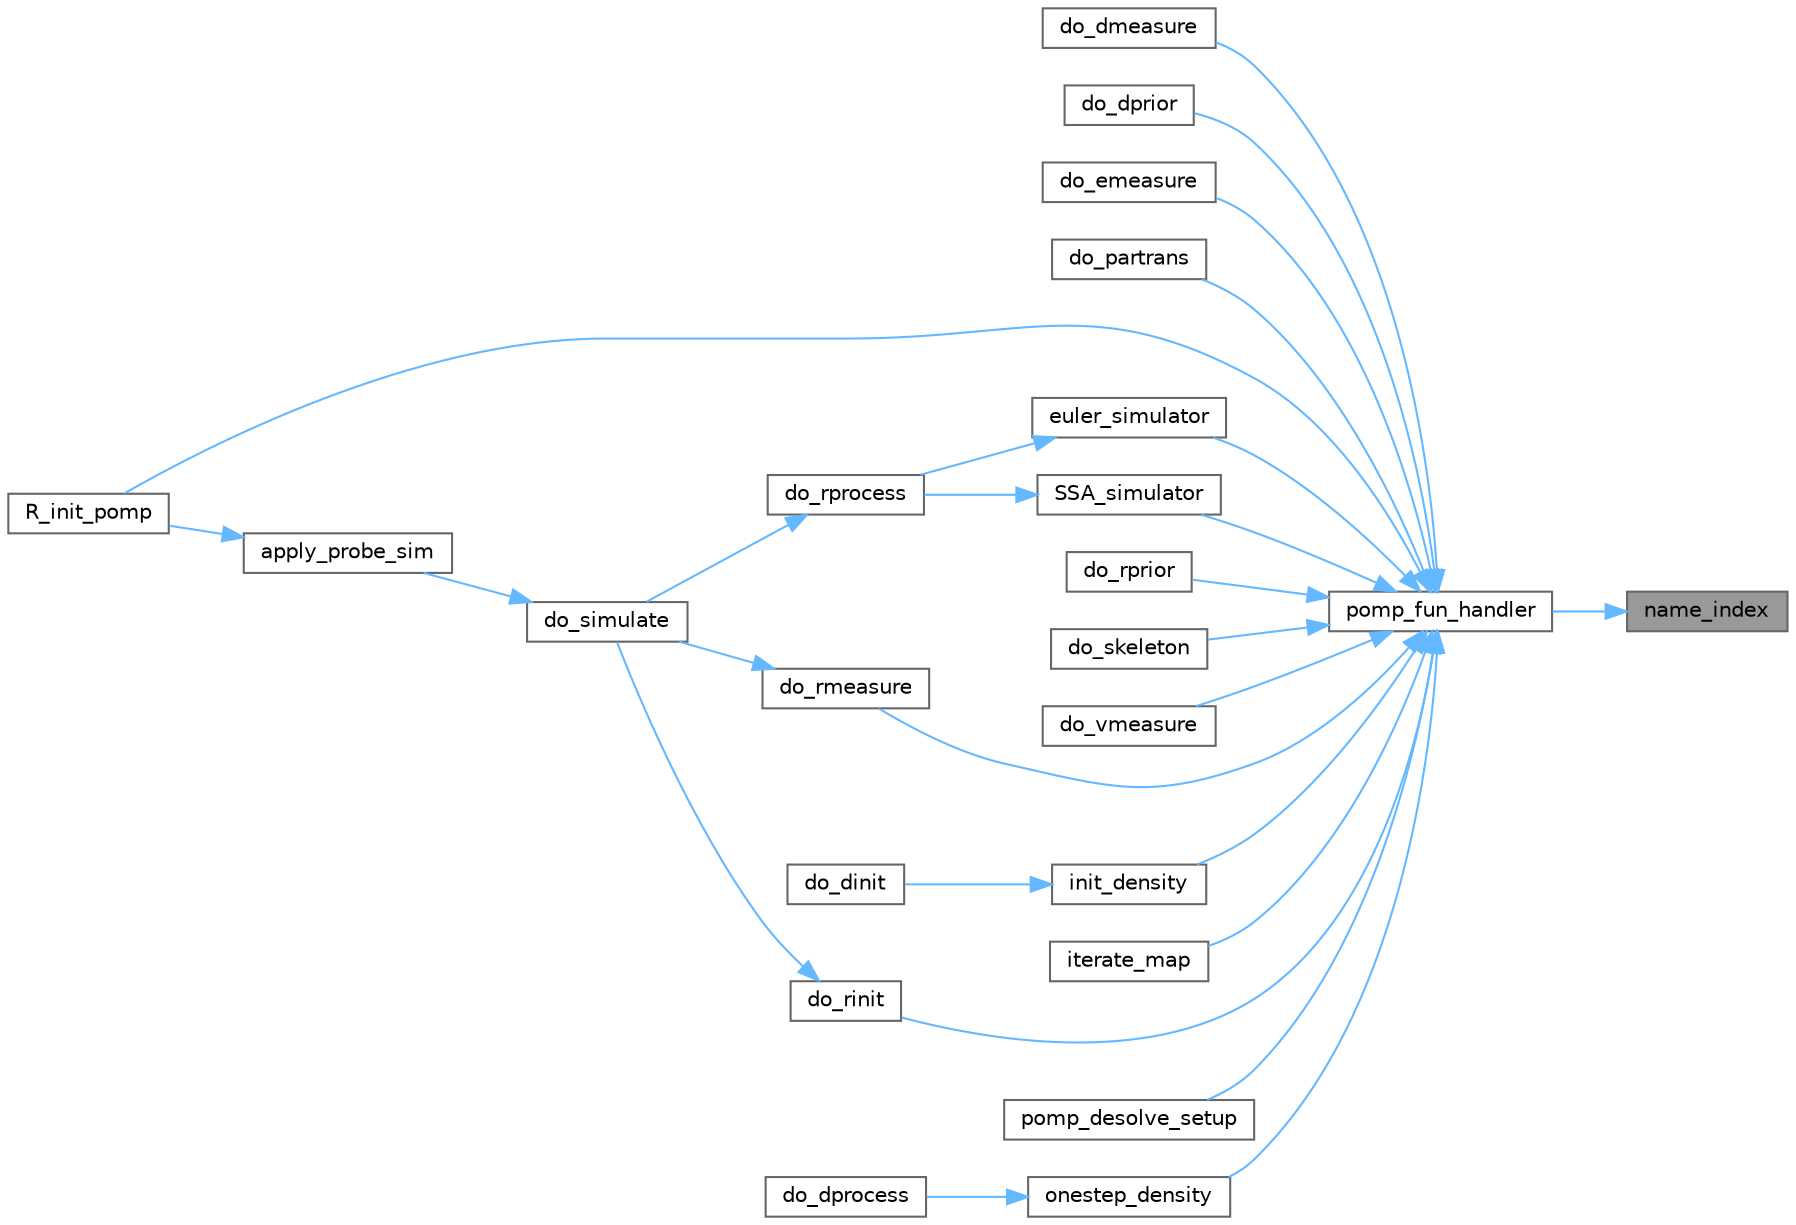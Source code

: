 digraph "name_index"
{
 // LATEX_PDF_SIZE
  bgcolor="transparent";
  edge [fontname=Helvetica,fontsize=10,labelfontname=Helvetica,labelfontsize=10];
  node [fontname=Helvetica,fontsize=10,shape=box,height=0.2,width=0.4];
  rankdir="RL";
  Node1 [id="Node000001",label="name_index",height=0.2,width=0.4,color="gray40", fillcolor="grey60", style="filled", fontcolor="black",tooltip=" "];
  Node1 -> Node2 [id="edge1_Node000001_Node000002",dir="back",color="steelblue1",style="solid",tooltip=" "];
  Node2 [id="Node000002",label="pomp_fun_handler",height=0.2,width=0.4,color="grey40", fillcolor="white", style="filled",URL="$pomp__fun_8c.html#a94db08f2d9f751e7832aaadb5ae6920e",tooltip=" "];
  Node2 -> Node3 [id="edge2_Node000002_Node000003",dir="back",color="steelblue1",style="solid",tooltip=" "];
  Node3 [id="Node000003",label="do_dmeasure",height=0.2,width=0.4,color="grey40", fillcolor="white", style="filled",URL="$dmeasure_8c.html#a326516e59ec4f791bcc752ef5f763c71",tooltip=" "];
  Node2 -> Node4 [id="edge3_Node000002_Node000004",dir="back",color="steelblue1",style="solid",tooltip=" "];
  Node4 [id="Node000004",label="do_dprior",height=0.2,width=0.4,color="grey40", fillcolor="white", style="filled",URL="$dprior_8c.html#aa41223e2376a1ecca8a599619048da63",tooltip=" "];
  Node2 -> Node5 [id="edge4_Node000002_Node000005",dir="back",color="steelblue1",style="solid",tooltip=" "];
  Node5 [id="Node000005",label="do_emeasure",height=0.2,width=0.4,color="grey40", fillcolor="white", style="filled",URL="$emeasure_8c.html#ab362c459382493c6f7f4721dc5bf6457",tooltip=" "];
  Node2 -> Node6 [id="edge5_Node000002_Node000006",dir="back",color="steelblue1",style="solid",tooltip=" "];
  Node6 [id="Node000006",label="do_partrans",height=0.2,width=0.4,color="grey40", fillcolor="white", style="filled",URL="$partrans_8c.html#ac51832cdc1f6e9a2f22df3a0f385cb86",tooltip=" "];
  Node2 -> Node7 [id="edge6_Node000002_Node000007",dir="back",color="steelblue1",style="solid",tooltip=" "];
  Node7 [id="Node000007",label="do_rinit",height=0.2,width=0.4,color="grey40", fillcolor="white", style="filled",URL="$rinit_8c.html#ad963b9a55d662fd9085f90fa1d05b399",tooltip=" "];
  Node7 -> Node8 [id="edge7_Node000007_Node000008",dir="back",color="steelblue1",style="solid",tooltip=" "];
  Node8 [id="Node000008",label="do_simulate",height=0.2,width=0.4,color="grey40", fillcolor="white", style="filled",URL="$simulate_8c.html#adbe89f4789c66d534f2521bc3c4c98e7",tooltip=" "];
  Node8 -> Node9 [id="edge8_Node000008_Node000009",dir="back",color="steelblue1",style="solid",tooltip=" "];
  Node9 [id="Node000009",label="apply_probe_sim",height=0.2,width=0.4,color="grey40", fillcolor="white", style="filled",URL="$probe_8c.html#ad2595c6a453ae9fad2f232595ced5ccc",tooltip=" "];
  Node9 -> Node10 [id="edge9_Node000009_Node000010",dir="back",color="steelblue1",style="solid",tooltip=" "];
  Node10 [id="Node000010",label="R_init_pomp",height=0.2,width=0.4,color="grey40", fillcolor="white", style="filled",URL="$init_8c.html#ac82c44c250cd2f69f3259d56f09c1c26",tooltip=" "];
  Node2 -> Node11 [id="edge10_Node000002_Node000011",dir="back",color="steelblue1",style="solid",tooltip=" "];
  Node11 [id="Node000011",label="do_rmeasure",height=0.2,width=0.4,color="grey40", fillcolor="white", style="filled",URL="$rmeasure_8c.html#aa4917309d8b878da9adfc8ee6223bc2a",tooltip=" "];
  Node11 -> Node8 [id="edge11_Node000011_Node000008",dir="back",color="steelblue1",style="solid",tooltip=" "];
  Node2 -> Node12 [id="edge12_Node000002_Node000012",dir="back",color="steelblue1",style="solid",tooltip=" "];
  Node12 [id="Node000012",label="do_rprior",height=0.2,width=0.4,color="grey40", fillcolor="white", style="filled",URL="$rprior_8c.html#aff3b8f1d525f9c301d07b63276b76b43",tooltip=" "];
  Node2 -> Node13 [id="edge13_Node000002_Node000013",dir="back",color="steelblue1",style="solid",tooltip=" "];
  Node13 [id="Node000013",label="do_skeleton",height=0.2,width=0.4,color="grey40", fillcolor="white", style="filled",URL="$skeleton_8c.html#a93ce73bdd2e70be7b043dcfc1a5d259c",tooltip=" "];
  Node2 -> Node14 [id="edge14_Node000002_Node000014",dir="back",color="steelblue1",style="solid",tooltip=" "];
  Node14 [id="Node000014",label="do_vmeasure",height=0.2,width=0.4,color="grey40", fillcolor="white", style="filled",URL="$vmeasure_8c.html#a97fc58eebfdaa733377f210c1dd48082",tooltip=" "];
  Node2 -> Node15 [id="edge15_Node000002_Node000015",dir="back",color="steelblue1",style="solid",tooltip=" "];
  Node15 [id="Node000015",label="euler_simulator",height=0.2,width=0.4,color="grey40", fillcolor="white", style="filled",URL="$euler_8c.html#af1e18bd117c75ccef2b6bd7f45439b44",tooltip=" "];
  Node15 -> Node16 [id="edge16_Node000015_Node000016",dir="back",color="steelblue1",style="solid",tooltip=" "];
  Node16 [id="Node000016",label="do_rprocess",height=0.2,width=0.4,color="grey40", fillcolor="white", style="filled",URL="$rprocess_8c.html#a91f2867fc46d33e1778108853725d74a",tooltip=" "];
  Node16 -> Node8 [id="edge17_Node000016_Node000008",dir="back",color="steelblue1",style="solid",tooltip=" "];
  Node2 -> Node17 [id="edge18_Node000002_Node000017",dir="back",color="steelblue1",style="solid",tooltip=" "];
  Node17 [id="Node000017",label="init_density",height=0.2,width=0.4,color="grey40", fillcolor="white", style="filled",URL="$dinit_8c.html#aaf4b691dc5d079394332aedad44ea9c9",tooltip=" "];
  Node17 -> Node18 [id="edge19_Node000017_Node000018",dir="back",color="steelblue1",style="solid",tooltip=" "];
  Node18 [id="Node000018",label="do_dinit",height=0.2,width=0.4,color="grey40", fillcolor="white", style="filled",URL="$dinit_8c.html#aa791ce91b1a00dfb19ecaf829dfc287a",tooltip=" "];
  Node2 -> Node19 [id="edge20_Node000002_Node000019",dir="back",color="steelblue1",style="solid",tooltip=" "];
  Node19 [id="Node000019",label="iterate_map",height=0.2,width=0.4,color="grey40", fillcolor="white", style="filled",URL="$trajectory_8c.html#a3ee9c5f69ec3b1b090448cb76634602d",tooltip=" "];
  Node2 -> Node20 [id="edge21_Node000002_Node000020",dir="back",color="steelblue1",style="solid",tooltip=" "];
  Node20 [id="Node000020",label="onestep_density",height=0.2,width=0.4,color="grey40", fillcolor="white", style="filled",URL="$dprocess_8c.html#af743054a6e56b1e76d6ee59866b22611",tooltip=" "];
  Node20 -> Node21 [id="edge22_Node000020_Node000021",dir="back",color="steelblue1",style="solid",tooltip=" "];
  Node21 [id="Node000021",label="do_dprocess",height=0.2,width=0.4,color="grey40", fillcolor="white", style="filled",URL="$dprocess_8c.html#a2a6438a8b3220ecd24e531d5b3dd4534",tooltip=" "];
  Node2 -> Node22 [id="edge23_Node000002_Node000022",dir="back",color="steelblue1",style="solid",tooltip=" "];
  Node22 [id="Node000022",label="pomp_desolve_setup",height=0.2,width=0.4,color="grey40", fillcolor="white", style="filled",URL="$trajectory_8c.html#a650670c909a5329eb24d77c821cd5e21",tooltip=" "];
  Node2 -> Node10 [id="edge24_Node000002_Node000010",dir="back",color="steelblue1",style="solid",tooltip=" "];
  Node2 -> Node23 [id="edge25_Node000002_Node000023",dir="back",color="steelblue1",style="solid",tooltip=" "];
  Node23 [id="Node000023",label="SSA_simulator",height=0.2,width=0.4,color="grey40", fillcolor="white", style="filled",URL="$ssa_8c.html#a868191e685624fbffd57ee4f32859ac6",tooltip=" "];
  Node23 -> Node16 [id="edge26_Node000023_Node000016",dir="back",color="steelblue1",style="solid",tooltip=" "];
}
